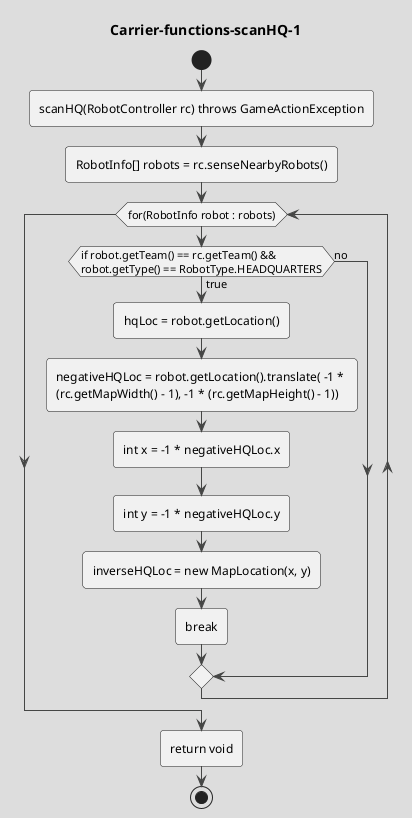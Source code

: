 @startuml Carrier-functions-scanHQ-1
!theme toy 
title Carrier-functions-scanHQ-1
start

:scanHQ(RobotController rc) throws GameActionException;
:RobotInfo[] robots = rc.senseNearbyRobots();
while (for(RobotInfo robot : robots))
    if(if robot.getTeam() == rc.getTeam() && \nrobot.getType() == RobotType.HEADQUARTERS) then (true)
        :hqLoc = robot.getLocation();
        :negativeHQLoc = robot.getLocation().translate( -1 * \n(rc.getMapWidth() - 1), -1 * (rc.getMapHeight() - 1));
        :int x = -1 * negativeHQLoc.x;
        :int y = -1 * negativeHQLoc.y;

        :inverseHQLoc = new MapLocation(x, y); 
        :break;
    else (no)
    endif
endwhile

:return void; 
stop
@enduml

' :addWell(RobotController rc, WellInfo well)
' :MapLocation me = rc.getLocation();
' while (for (int i = 0; i < MAX_STARTING_WELLS; i++)) 
'     if (rc.readSharedArray(i) == 0) then (true)
'         :rc.writeSharedArray(i, locationToInt(rc, me));
'         :break;
'     else (no)
'     endif
' endwhile


